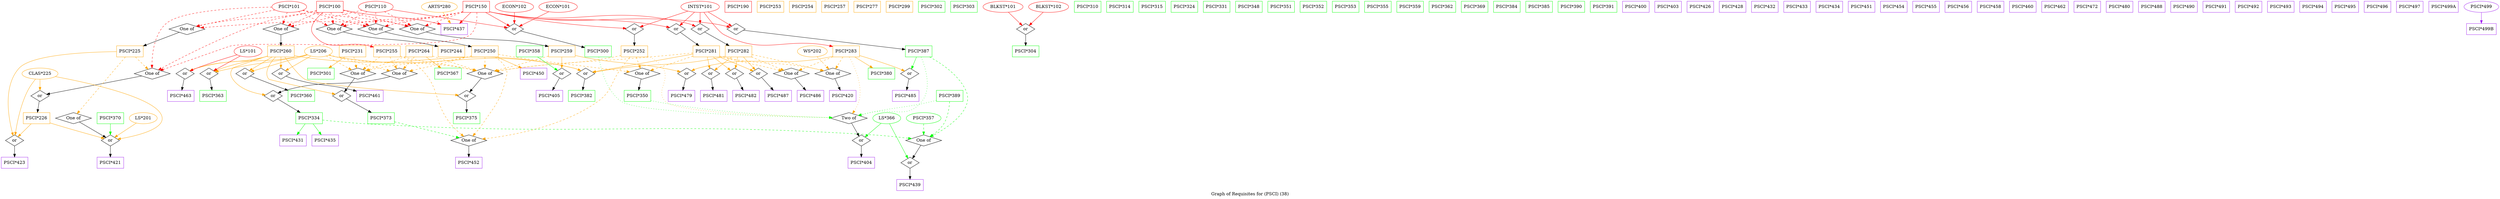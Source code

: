 strict digraph "" {
	graph [bb="0,0,7832.9,635",
		label="Graph of Requisites for (PSCI) (38)",
		lheight=0.21,
		lp="3916.4,11.5",
		lwidth=3.47
	];
	node [label="\N"];
	"PSCI*100"	[color=red,
		height=0.5,
		pos="958,617",
		shape=box,
		width=1.1944];
	of223	[height=0.5,
		label="One of",
		pos="657,545",
		shape=diamond,
		width=1.6085];
	"PSCI*100" -> of223	[color=red,
		pos="e,687.8,553.43 914.83,603.4 909.18,601.86 903.46,600.35 898,599 823.46,580.52 803.93,579.82 729,563 718.85,560.72 707.91,558.18 \
697.71,555.78",
		style=dashed];
	of224	[height=0.5,
		label="One of",
		pos="93,401",
		shape=diamond,
		width=1.6085];
	"PSCI*100" -> of224	[color=red,
		pos="e,116.84,411.59 914.94,602.91 909.28,601.45 903.52,600.1 898,599 762.82,572.13 724.65,592.38 590,563 411.12,523.97 205.31,446.38 \
126.28,415.32",
		style=dashed];
	of225	[height=0.5,
		label="One of",
		pos="1097,545",
		shape=diamond,
		width=1.6085];
	"PSCI*100" -> of225	[color=red,
		pos="e,1075.9,556.64 992,598.88 1014.8,587.38 1044.6,572.37 1066.7,561.28",
		style=dashed];
	of226	[height=0.5,
		label="One of",
		pos="963,545",
		shape=diamond,
		width=1.6085];
	"PSCI*100" -> of226	[color=red,
		pos="e,961.78,563.1 959.24,598.7 959.79,590.98 960.45,581.71 961.06,573.11",
		style=dashed];
	"PSCI*255"	[color=orange,
		height=0.5,
		pos="733,473",
		shape=box,
		width=1.1944];
	"PSCI*100" -> "PSCI*255"	[color=red,
		pos="e,733.86,491.31 914.76,603.65 909.13,602.07 903.43,600.49 898,599 837.7,582.48 807.44,605.95 762,563 745.08,547.01 738.02,521.04 \
735.08,501.28"];
	of227	[height=0.5,
		label="One of",
		pos="1231,545",
		shape=diamond,
		width=1.6085];
	"PSCI*100" -> of227	[color=red,
		pos="e,1201,553.69 1001.3,604.91 1053.4,591.53 1140.5,569.22 1191.1,556.23",
		style=dashed];
	of228	[height=0.5,
		label="One of",
		pos="829,545",
		shape=diamond,
		width=1.6085];
	"PSCI*100" -> of228	[color=red,
		pos="e,848.99,556.85 926.44,598.88 905.49,587.5 878.19,572.69 857.81,561.64",
		style=dashed];
	"PSCI*437"	[color=purple,
		height=0.5,
		pos="1350,545",
		shape=box,
		width=1.1944];
	"PSCI*100" -> "PSCI*437"	[color=red,
		pos="e,1306.8,560.79 1001.3,605.36 1011.3,603.08 1022,600.82 1032,599 1146.2,578.21 1179.9,589.01 1296.7,563.07"];
	"PSCI*225"	[color=orange,
		height=0.5,
		pos="525,473",
		shape=box,
		width=1.1944];
	of223 -> "PSCI*225"	[pos="e,557.18,491.07 636.66,533.22 617.96,523.3 589.65,508.29 566.22,495.86"];
	or389	[height=0.5,
		label=or,
		pos="114,329",
		shape=diamond,
		width=0.81703];
	of224 -> or389	[pos="e,109.68,344.39 97.765,384.12 100.42,375.25 103.79,364.03 106.77,354.11"];
	"PSCI*244"	[color=orange,
		height=0.5,
		pos="1244,473",
		shape=box,
		width=1.1944];
	of225 -> "PSCI*244"	[pos="e,1208.2,491.02 1118.7,533.67 1139.8,523.64 1172.4,508.09 1199.1,495.39"];
	"PSCI*250"	[color=orange,
		height=0.5,
		pos="963,473",
		shape=box,
		width=1.1944];
	of226 -> "PSCI*250"	[pos="e,963,491.1 963,526.7 963,518.98 963,509.71 963,501.11"];
	of231	[height=0.5,
		label="One of",
		pos="683,401",
		shape=diamond,
		width=1.6085];
	"PSCI*255" -> of231	[color=orange,
		pos="e,693.2,416.28 720.64,454.7 714.18,445.65 706.18,434.45 699.22,424.71",
		style=dashed];
	of229	[height=0.5,
		label="One of",
		pos="817,401",
		shape=diamond,
		width=1.6085];
	"PSCI*255" -> of229	[color=orange,
		pos="e,802.01,414.49 753.76,454.7 766.04,444.47 781.6,431.5 794.21,420.99",
		style=dashed];
	of232	[height=0.5,
		label="One of",
		pos="1359,401",
		shape=diamond,
		width=1.6085];
	"PSCI*255" -> of232	[color=orange,
		pos="e,1330.9,410.32 776.2,457 779.16,456.24 782.11,455.57 785,455 1006.7,411.58 1069,454.92 1292,419 1301.5,417.47 1311.6,415.24 1321,\
412.89",
		style=dashed];
	of237	[height=0.5,
		label="One of",
		pos="868,185",
		shape=diamond,
		width=1.6085];
	"PSCI*255" -> of237	[color=orange,
		pos="e,834.65,192.69 689.98,457.54 686.95,456.65 683.93,455.79 681,455 602.16,433.78 470.54,453.33 512,383 580.66,266.53 745.66,214.1 \
824.56,195.05",
		style=dashed];
	"PSCI*259"	[color=orange,
		height=0.5,
		pos="1668,473",
		shape=box,
		width=1.1944];
	of227 -> "PSCI*259"	[pos="e,1624.8,488.86 1259.5,535.86 1271.3,532.72 1285.3,529.33 1298,527 1434.8,502.02 1475.2,520.39 1615,490.97"];
	"PSCI*260"	[color=orange,
		height=0.5,
		pos="1140,473",
		shape=box,
		width=1.1944];
	of228 -> "PSCI*260"	[pos="e,1096.7,482.93 858.96,536.16 870.52,533.2 883.85,529.86 896,527 961.53,511.57 1037.3,495.36 1086.9,484.99"];
	"PSCI*225" -> of224	[color=orange,
		pos="e,122.62,409.79 481.94,458.31 477.26,457.08 472.55,455.94 468,455 335.2,427.52 298.54,442.62 165,419 154.36,417.12 142.94,414.64 \
132.4,412.16",
		style=dashed];
	of235	[height=0.5,
		label="One of",
		pos="379,257",
		shape=diamond,
		width=1.6085];
	"PSCI*225" -> of235	[color=orange,
		pos="e,372.49,273.03 481.87,458.61 437.2,444.53 373.42,423.79 370,419 341.08,378.55 356.63,316.72 368.85,282.66",
		style=dashed];
	or405	[height=0.5,
		label=or,
		pos="43,185",
		shape=diamond,
		width=0.81703];
	"PSCI*225" -> or405	[color=orange,
		pos="e,38.407,200.64 481.94,465.71 396.07,453.07 210.64,425.26 198,419 177.15,408.68 179.97,394.93 160,383 116.21,356.83 84.714,385.29 \
51,347 17.815,309.31 27.22,245.36 35.814,210.47"];
	"PSCI*226"	[color=orange,
		height=0.5,
		pos="114,257",
		shape=box,
		width=1.1944];
	or389 -> "PSCI*226"	[pos="e,114,275.1 114,310.7 114,302.98 114,293.71 114,285.11"];
	"PSCI*250" -> of231	[color=orange,
		pos="e,713.34,409.73 919.74,461.3 876.7,450.63 808.76,433.77 750,419 741.29,416.81 731.95,414.45 723.09,412.2",
		style=dashed];
	"PSCI*250" -> of229	[color=orange,
		pos="e,838.76,412.43 927.28,454.88 902.95,443.21 871.05,427.92 847.83,416.78",
		style=dashed];
	"PSCI*250" -> of232	[color=orange,
		pos="e,1329.8,410.01 1006.1,466.31 1069.1,457.69 1190.2,440.08 1292,419 1301.1,417.13 1310.7,414.84 1319.8,412.56",
		style=dashed];
	"PSCI*250" -> of237	[color=orange,
		pos="e,873.11,201.67 946.37,454.7 937.86,444.94 928.06,432.09 922,419 887.67,344.79 904.28,318.21 884,239 881.67,229.9 878.79,220.02 \
876.11,211.29",
		style=dashed];
	of230	[height=0.5,
		label="One of",
		pos="1761,401",
		shape=diamond,
		width=1.6085];
	"PSCI*250" -> of230	[color=orange,
		pos="e,1726.6,408.44 1006,465.37 1030.1,461.86 1060.6,457.72 1088,455 1339.7,429.94 1404.6,447.25 1656,419 1676,416.76 1697.9,413.35 \
1716.6,410.17",
		style=dashed];
	"PSCI*450"	[color=purple,
		height=0.5,
		pos="974,401",
		shape=box,
		width=1.1944];
	"PSCI*250" -> "PSCI*450"	[color=orange,
		pos="e,971.31,419.1 965.72,454.7 966.93,446.98 968.39,437.71 969.74,429.11"];
	or398	[height=0.5,
		label=or,
		pos="832,329",
		shape=diamond,
		width=0.81703];
	of231 -> or398	[pos="e,815.89,337.57 704.99,389.67 732.07,376.95 777.99,355.37 806.57,341.95"];
	or395	[height=0.5,
		label=or,
		pos="1022,329",
		shape=diamond,
		width=0.81703];
	of229 -> or395	[pos="e,1004.1,336.1 843.38,390.99 882.38,377.68 955.05,352.86 994.61,339.35"];
	or399	[height=0.5,
		label=or,
		pos="1202,329",
		shape=diamond,
		width=0.81703];
	of232 -> or399	[pos="e,1218.3,337.29 1336.2,389.85 1312.2,379.19 1273.5,361.93 1240,347 1236,345.21 1231.7,343.31 1227.6,341.46"];
	"PSCI*452"	[color=purple,
		height=0.5,
		pos="868,113",
		shape=box,
		width=1.1944];
	of237 -> "PSCI*452"	[pos="e,868,131.1 868,166.7 868,158.98 868,149.71 868,141.11"];
	"PSCI*259" -> of232	[color=orange,
		pos="e,1388.6,409.92 1625,457.47 1622,456.59 1618.9,455.76 1616,455 1532.8,433.6 1509.9,437.58 1426,419 1417.1,417.02 1407.5,414.71 1398.5,\
412.45",
		style=dashed];
	or409	[height=0.5,
		label=or,
		pos="2018,401",
		shape=diamond,
		width=0.81703];
	"PSCI*259" -> or409	[color=orange,
		pos="e,1995.7,405.56 1711.3,457.35 1714.2,456.51 1717.1,455.72 1720,455 1770.2,442.4 1919.6,417.81 1985.8,407.15"];
	or403	[height=0.5,
		label=or,
		pos="1618,401",
		shape=diamond,
		width=0.81703];
	"PSCI*259" -> or403	[color=orange,
		pos="e,1626.6,414.06 1655.6,454.7 1648.7,444.93 1639.9,432.66 1632.6,422.42"];
	"PSCI*260" -> or398	[color=orange,
		pos="e,855.55,332.57 1112.8,454.92 1097.7,445.01 1078.8,431.97 1063,419 1045.3,404.44 1045.9,394.38 1026,383 974.52,353.58 905.97,339.87 \
865.65,333.97"];
	"PSCI*260" -> or395	[color=orange,
		pos="e,1031.5,341.45 1125.8,454.87 1103.7,428.27 1061.2,377.17 1038,349.3"];
	"PSCI*260" -> or399	[color=orange,
		pos="e,1199.5,345.71 1154.7,454.85 1162.6,444.93 1171.9,431.89 1178,419 1187.6,398.69 1193.9,373.88 1197.6,355.62"];
	or396	[height=0.5,
		label=or,
		pos="1140,401",
		shape=diamond,
		width=0.81703];
	"PSCI*260" -> or396	[color=orange,
		pos="e,1140,419.1 1140,454.7 1140,446.98 1140,437.71 1140,429.11"];
	or397	[height=0.5,
		label=or,
		pos="1464,401",
		shape=diamond,
		width=0.81703];
	"PSCI*260" -> or397	[color=orange,
		pos="e,1448.8,409.91 1183.3,457.27 1186.2,456.45 1189.1,455.68 1192,455 1294.3,430.57 1325.1,448.75 1426,419 1430.5,417.68 1435.1,415.94 \
1439.6,414.07"];
	or400	[height=0.5,
		label=or,
		pos="1866,401",
		shape=diamond,
		width=0.81703];
	"PSCI*260" -> or400	[color=orange,
		pos="e,1851.3,410.09 1183.2,456.95 1186.2,456.21 1189.1,455.55 1192,455 1470.2,402.57 1552.9,485.91 1828,419 1832.6,417.87 1837.4,416.2 \
1841.9,414.34"];
	or407	[height=0.5,
		label=or,
		pos="1254,401",
		shape=diamond,
		width=0.81703];
	"PSCI*260" -> or407	[color=orange,
		pos="e,1239.9,410.65 1167.9,454.88 1187.3,442.95 1212.9,427.24 1231.1,416.05"];
	or408	[height=0.5,
		label=or,
		pos="1541,401",
		shape=diamond,
		width=0.81703];
	"PSCI*260" -> or408	[color=orange,
		pos="e,1525.8,409.87 1183.2,457.15 1186.2,456.36 1189.1,455.63 1192,455 1327.5,425.3 1368.1,455.11 1502,419 1506.8,417.7 1511.8,415.9 \
1516.6,413.95"];
	"PSCI*150"	[color=red,
		height=0.5,
		pos="1421,617",
		shape=box,
		width=1.1944];
	"PSCI*150" -> of223	[color=red,
		pos="e,691.4,552.47 1377.8,600.96 1374.8,600.21 1371.9,599.55 1369,599 1103.5,548.6 1030.6,592.63 762,563 742.02,560.8 720.05,557.39 \
701.39,554.21",
		style=dashed];
	"PSCI*150" -> of224	[color=red,
		pos="e,122.91,409.79 1422.9,598.83 1424.2,578.26 1422.7,544.4 1402,527 1362.5,493.74 524.19,497.91 473,491 406.61,482.04 216.04,433.81 \
132.75,412.33",
		style=dashed];
	"PSCI*150" -> of225	[color=red,
		pos="e,1126.2,553.92 1377.7,601.34 1374.8,600.5 1371.9,599.71 1369,599 1279.3,576.57 1254.5,582.39 1164,563 1155,561.06 1145.3,558.75 \
1136.2,556.47",
		style=dashed];
	"PSCI*150" -> of226	[color=red,
		pos="e,991.5,554.19 1377.8,601.12 1374.8,600.33 1371.9,599.62 1369,599 1220.8,567.28 1179.1,589.7 1030,563 1020.6,561.32 1010.6,559.05 \
1001.3,556.72",
		style=dashed];
	"PSCI*150" -> of227	[color=red,
		pos="e,1256.2,555.27 1377.9,600.12 1344,587.63 1297.4,570.47 1265.9,558.84",
		style=dashed];
	"PSCI*150" -> "PSCI*437"	[color=red,
		pos="e,1367.3,563.1 1403.4,598.7 1394.8,590.14 1384.1,579.66 1374.7,570.3"];
	or390	[height=0.5,
		label=or,
		pos="1772,545",
		shape=diamond,
		width=0.81703];
	"PSCI*150" -> or390	[color=red,
		pos="e,1748.9,548.97 1464.3,601.35 1467.2,600.51 1470.1,599.72 1473,599 1568.4,575.09 1683.4,557.89 1738.9,550.31"];
	or391	[height=0.5,
		label=or,
		pos="1958,545",
		shape=diamond,
		width=0.81703];
	"PSCI*150" -> or391	[color=red,
		pos="e,1934.7,548.74 1464.2,601.12 1467.2,600.33 1470.1,599.62 1473,599 1620.3,567.42 1660.3,579.59 1810,563 1849.4,558.63 1894.8,553.39 \
1924.7,549.9"];
	or392	[height=0.5,
		label=or,
		pos="2035,545",
		shape=diamond,
		width=0.81703];
	"PSCI*150" -> or392	[color=red,
		pos="e,2019.9,554.04 1464.2,600.99 1467.2,600.24 1470.1,599.56 1473,599 1701.7,554.46 1769.7,618.36 1996,563 2000.9,561.81 2005.9,560.06 \
2010.6,558.13"];
	or393	[height=0.5,
		label=or,
		pos="1544,545",
		shape=diamond,
		width=0.81703];
	"PSCI*150" -> or393	[color=red,
		pos="e,1529.5,554.28 1451.1,598.88 1472.5,586.7 1500.8,570.58 1520.5,559.36"];
	or401	[height=0.5,
		label=or,
		pos="2149,545",
		shape=diamond,
		width=0.81703];
	"PSCI*150" -> or401	[color=red,
		pos="e,2129.5,551.27 1464.2,600.96 1467.2,600.22 1470.1,599.55 1473,599 1735.4,549.09 1808.5,600.28 2073,563 2088.5,560.82 2105.5,557.14 \
2119.4,553.77"];
	"PSCI*252"	[color=orange,
		height=0.5,
		pos="1772,473",
		shape=box,
		width=1.1944];
	or390 -> "PSCI*252"	[pos="e,1772,491.1 1772,526.7 1772,518.98 1772,509.71 1772,501.11"];
	"PSCI*281"	[color=orange,
		height=0.5,
		pos="2081,473",
		shape=box,
		width=1.1944];
	or391 -> "PSCI*281"	[pos="e,2050.9,491.1 1972.6,535.7 1989.6,526 2018.5,509.57 2042.2,496.1"];
	"PSCI*282"	[color=orange,
		height=0.5,
		pos="2185,473",
		shape=box,
		width=1.1944];
	or392 -> "PSCI*282"	[pos="e,2148.5,491.04 2050.8,536.64 2071.6,526.91 2109.3,509.34 2139.4,495.28"];
	"PSCI*300"	[color=green,
		height=0.5,
		pos="1919,473",
		shape=box,
		width=1.1944];
	or393 -> "PSCI*300"	[pos="e,1875.9,482.04 1565.5,539.99 1623.1,529.23 1782.1,499.55 1865.8,483.92"];
	"PSCI*387"	[color=green,
		height=0.5,
		pos="2764,473",
		shape=box,
		width=1.1944];
	or401 -> "PSCI*387"	[pos="e,2720.9,478.91 2172.7,541.3 2262.6,531.07 2583.2,494.58 2710.9,480.04"];
	"PSCI*252" -> of232	[color=orange,
		pos="e,1387.8,410.17 1728.8,457.17 1725.8,456.37 1722.9,455.64 1720,455 1591.5,426.41 1555.4,443.24 1426,419 1416.7,417.26 1406.8,414.99 \
1397.6,412.68",
		style=dashed];
	"PSCI*252" -> of237	[color=orange,
		pos="e,918.54,187.33 1737.1,454.82 1722.1,445.92 1705.4,433.79 1694,419 1663,378.68 1694.8,343.97 1656,311 1546.2,217.64 1094.4,193.47 \
929.01,187.69",
		style=dashed];
	"PSCI*252" -> of230	[color=orange,
		pos="e,1763.6,418.62 1769.3,454.7 1768.1,446.87 1766.6,437.44 1765.2,428.73",
		style=dashed];
	of233	[height=0.5,
		label="Two of",
		pos="2623,257",
		shape=diamond,
		width=1.6341];
	"PSCI*252" -> of233	[color=orange,
		pos="e,2588.1,264.51 1815.1,462.89 1843.1,455.14 1879,441.57 1904,419 1944.3,382.66 1915.4,340.51 1961,311 2013,277.28 2456.4,281.96 \
2518,275 2537.8,272.76 2559.6,269.38 2578.2,266.23",
		style=dotted];
	"PSCI*281" -> of232	[color=orange,
		pos="e,1387.1,410.35 2037.8,464.42 2017.5,461.11 1993.1,457.43 1971,455 1729.7,428.44 1665.8,457.01 1426,419 1416.5,417.5 1406.4,415.27 \
1397,412.92",
		style=dashed];
	"PSCI*281" -> of230	[color=orange,
		pos="e,1790.6,409.8 2037.9,463.55 1987.5,453.52 1901.5,436 1828,419 1819.1,416.94 1809.5,414.59 1800.5,412.32",
		style=dashed];
	of234	[height=0.5,
		label="One of",
		pos="2488,401",
		shape=diamond,
		width=1.6085];
	"PSCI*281" -> of234	[color=orange,
		pos="e,2459.2,410.15 2124.2,457.18 2127.2,456.38 2130.1,455.64 2133,455 2258.9,426.83 2294.2,442.91 2421,419 2430.3,417.25 2440.2,414.98 \
2449.4,412.66",
		style=dashed];
	of238	[height=0.5,
		label="One of",
		pos="2354,401",
		shape=diamond,
		width=1.6085];
	"PSCI*281" -> of238	[color=orange,
		pos="e,2324,409.74 2124,457.61 2127.1,456.7 2130.1,455.82 2133,455 2200.7,436.06 2218.7,435.64 2287,419 2295.8,416.85 2305.3,414.49 2314.2,\
412.23",
		style=dashed];
	"PSCI*281" -> or400	[color=orange,
		pos="e,1884.3,407.95 2037.8,457.92 1994.8,443.94 1930.3,422.93 1893.8,411.05"];
	or410	[height=0.5,
		label=or,
		pos="2249,401",
		shape=diamond,
		width=0.81703];
	"PSCI*281" -> or410	[color=orange,
		pos="e,2232.7,409.19 2123.2,454.92 2148.5,444.64 2181.1,431.22 2210,419 2214.3,417.17 2218.9,415.2 2223.4,413.27"];
	or411	[height=0.5,
		label=or,
		pos="2095,401",
		shape=diamond,
		width=0.81703];
	"PSCI*281" -> or411	[color=orange,
		pos="e,2092,417.2 2084.5,454.7 2086.1,446.43 2088.1,436.38 2089.9,427.28"];
	or413	[height=0.5,
		label=or,
		pos="2172,401",
		shape=diamond,
		width=0.81703];
	"PSCI*281" -> or413	[color=orange,
		pos="e,2159.5,411.58 2103.5,454.7 2118.1,443.43 2137.1,428.85 2151.4,417.88"];
	"PSCI*282" -> of234	[color=orange,
		pos="e,2458,409.79 2228.1,462.68 2275.5,452.37 2353.8,435.06 2421,419 2429.8,416.89 2439.3,414.55 2448.2,412.29",
		style=dashed];
	"PSCI*282" -> of238	[color=orange,
		pos="e,2330.3,411.83 2226.3,454.88 2255.4,442.84 2293.8,426.94 2320.9,415.73",
		style=dashed];
	"PSCI*282" -> or400	[color=orange,
		pos="e,1888.4,405.5 2142,457.5 2139,456.61 2135.9,455.77 2133,455 2049.3,433.11 1948.9,415.43 1898.4,407.13"];
	"PSCI*282" -> or410	[color=orange,
		pos="e,2238.8,413.21 2200.8,454.7 2210.3,444.37 2222.2,431.26 2231.9,420.7"];
	"PSCI*282" -> or411	[color=orange,
		pos="e,2107.3,411.58 2162.8,454.7 2148.3,443.43 2129.5,428.85 2115.4,417.88"];
	"PSCI*282" -> or413	[color=orange,
		pos="e,2174.9,417.67 2181.8,454.7 2180.3,446.55 2178.4,436.66 2176.8,427.67"];
	"PSCI*300" -> of233	[color=green,
		pos="e,2588.1,264.49 1925,454.74 1939.1,414.11 1973.9,315.52 1980,311 2028.1,275.33 2458.5,281.8 2518,275 2537.8,272.74 2559.6,269.36 \
2578.2,266.21",
		style=dotted];
	"PSCI*387" -> of233	[color=green,
		pos="e,2652.8,265.97 2769.7,454.57 2779,422.17 2793.4,352.22 2759,311 2746.2,295.71 2697.9,279.21 2662.4,268.75",
		style=dotted];
	or412	[height=0.5,
		label=or,
		pos="2735,401",
		shape=diamond,
		width=0.81703];
	"PSCI*387" -> or412	[color=green,
		pos="e,2740.7,415.82 2756.8,454.7 2753.1,445.8 2748.6,434.84 2744.6,425.22"];
	of236	[height=0.5,
		label="One of",
		pos="2849,185",
		shape=diamond,
		width=1.6085];
	"PSCI*387" -> of236	[color=green,
		pos="e,2860.1,199.71 2794.6,454.83 2827.9,434.17 2879.4,396.05 2901,347 2922.2,298.86 2888.3,239.25 2866,207.8",
		style=dashed];
	"PSCI*190"	[color=red,
		height=0.5,
		pos="2158,617",
		shape=box,
		width=1.1944];
	or404	[height=0.5,
		label=or,
		pos="293,185",
		shape=diamond,
		width=0.81703];
	of235 -> or404	[pos="e,304.92,195.7 363.62,243.49 349.44,231.94 328.3,214.73 312.84,202.15"];
	"PSCI*423"	[color=purple,
		height=0.5,
		pos="43,113",
		shape=box,
		width=1.1944];
	or405 -> "PSCI*423"	[pos="e,43,131.1 43,166.7 43,158.98 43,149.71 43,141.11"];
	"PSCI*421"	[color=purple,
		height=0.5,
		pos="293,113",
		shape=box,
		width=1.1944];
	or404 -> "PSCI*421"	[pos="e,293,131.1 293,166.7 293,158.98 293,149.71 293,141.11"];
	"PSCI*101"	[color=red,
		height=0.5,
		pos="833,617",
		width=1.5526];
	"PSCI*101" -> of223	[color=red,
		pos="e,681.22,555.63 799.07,602.5 767.88,590.1 721.9,571.81 690.77,559.43",
		style=dashed];
	"PSCI*101" -> of224	[color=red,
		pos="e,106.98,414.9 777.94,613.42 666.11,607.66 416.21,591.89 336,563 245.13,530.27 154.69,456.86 114.55,421.62",
		style=dashed];
	"PSCI*101" -> of225	[color=red,
		pos="e,1067.2,553.89 874.83,604.91 924.92,591.63 1008.2,569.55 1057.3,556.53",
		style=dashed];
	"PSCI*101" -> of226	[color=red,
		pos="e,942.7,556.93 860.57,601.15 882.09,589.57 911.92,573.51 933.83,561.7",
		style=dashed];
	"PSCI*101" -> of227	[color=red,
		pos="e,1202.1,554.06 875.71,605.37 885.62,603.1 896.15,600.83 906,599 1019.8,577.85 1050.4,585.27 1164,563 1173.3,561.19 1183.1,558.88 \
1192.4,556.56",
		style=dashed];
	"PSCI*101" -> of228	[color=red,
		pos="e,829.98,563.1 832.01,598.7 831.57,590.98 831.04,581.71 830.55,573.11",
		style=dashed];
	"PSCI*226" -> or405	[color=orange,
		pos="e,53.945,196.79 96.449,238.7 85.743,228.14 72.081,214.67 61.249,203.99"];
	"PSCI*226" -> or404	[color=orange,
		pos="e,275.88,192.7 157.33,239.05 191.39,225.74 237.74,207.61 266.49,196.37"];
	"CLAS*225"	[color=orange,
		height=0.5,
		pos="265,401",
		width=1.6068];
	"CLAS*225" -> or389	[color=orange,
		pos="e,130.02,337.43 234.08,385.67 206.08,372.68 165.33,353.79 139.24,341.7"];
	"CLAS*225" -> or405	[color=orange,
		pos="e,41.27,202.13 221.27,388.96 167.04,375.09 81.066,352.44 76,347 41.638,310.1 38.992,247.42 40.648,212.14"];
	"CLAS*225" -> or404	[color=orange,
		pos="e,290.94,201.77 267.24,382.85 272.15,345.37 283.84,256 289.63,211.74"];
	"PSCI*231"	[color=orange,
		height=0.5,
		pos="629,473",
		shape=box,
		width=1.1944];
	"PSCI*231" -> of231	[color=orange,
		pos="e,672.34,415.82 642.35,454.7 649.5,445.43 658.38,433.91 666.02,424.01",
		style=dashed];
	"PSCI*301"	[color=green,
		height=0.5,
		pos="422,401",
		shape=box,
		width=1.1944];
	"PSCI*231" -> "PSCI*301"	[color=orange,
		pos="e,465.09,416.57 585.86,457.41 553.61,446.51 509.35,431.54 474.96,419.91"];
	"PSCI*373"	[color=green,
		height=0.5,
		pos="832,257",
		shape=box,
		width=1.1944];
	or398 -> "PSCI*373"	[pos="e,832,275.1 832,310.7 832,302.98 832,293.71 832,285.11"];
	"PSCI*110"	[color=red,
		height=0.5,
		pos="1097,617",
		width=1.5526];
	"PSCI*110" -> of225	[color=red,
		pos="e,1097,563.1 1097,598.7 1097,590.98 1097,581.71 1097,573.11",
		style=dashed];
	"PSCI*110" -> of226	[color=red,
		pos="e,983.62,556.77 1068.9,601.33 1046.5,589.63 1015.2,573.29 992.49,561.41",
		style=dashed];
	"PSCI*110" -> of227	[color=red,
		pos="e,1210.4,556.77 1125.1,601.33 1147.5,589.63 1178.8,573.29 1201.5,561.41",
		style=dashed];
	"PSCI*110" -> of228	[color=red,
		pos="e,858.96,553.83 1055.1,605.06 1004.2,591.75 918.75,569.44 868.77,556.39",
		style=dashed];
	"PSCI*110" -> or393	[color=red,
		pos="e,1521.8,549.48 1146.1,608.31 1238.2,593.89 1434.3,563.17 1511.7,551.06"];
	"PSCI*350"	[color=green,
		height=0.5,
		pos="1748,329",
		shape=box,
		width=1.1944];
	of230 -> "PSCI*350"	[pos="e,1751.2,347.12 1758,383.76 1756.5,375.87 1754.7,366.16 1753,357.18"];
	"PSCI*334"	[color=green,
		height=0.5,
		pos="2466,257",
		shape=box,
		width=1.1944];
	or395 -> "PSCI*334"	[pos="e,2423,258.65 1036.7,319.84 1043.6,316.45 1052,312.87 1060,311 1193.4,279.88 2172.3,262.61 2412.8,258.81"];
	"PSCI*350" -> of233	[color=green,
		pos="e,2588.6,264.55 1791.2,312.93 1794.1,312.19 1797.1,311.54 1800,311 2114.2,252.84 2200.3,308.58 2518,275 2538,272.89 2560,269.5 2578.6,\
266.3",
		style=dotted];
	"PSCI*375"	[color=green,
		height=0.5,
		pos="1202,257",
		shape=box,
		width=1.1944];
	or399 -> "PSCI*375"	[pos="e,1202,275.1 1202,310.7 1202,302.98 1202,293.71 1202,285.11"];
	or402	[height=0.5,
		label=or,
		pos="2658,185",
		shape=diamond,
		width=0.81703];
	of233 -> or402	[pos="e,2651.3,199.4 2630.4,241.15 2635.2,231.69 2641.4,219.24 2646.7,208.57"];
	"PSCI*404"	[color=purple,
		height=0.5,
		pos="2658,113",
		shape=box,
		width=1.1944];
	or402 -> "PSCI*404"	[pos="e,2658,131.1 2658,166.7 2658,158.98 2658,149.71 2658,141.11"];
	"INTST*101"	[color=red,
		height=0.5,
		pos="2035,617",
		width=1.7151];
	"INTST*101" -> or390	[color=red,
		pos="e,1791.4,551.16 1991,604.28 1937.1,589.95 1847.4,566.08 1801.3,553.81"];
	"INTST*101" -> or391	[color=red,
		pos="e,1969.3,556.29 2017.1,599.76 2005,588.77 1989.1,574.26 1976.8,563.08"];
	"INTST*101" -> or392	[color=red,
		pos="e,2035,563.1 2035,598.7 2035,590.98 2035,581.71 2035,573.11"];
	"INTST*101" -> or401	[color=red,
		pos="e,2134.9,554.67 2060.3,600.46 2080,588.35 2107.2,571.67 2126.2,559.97"];
	"PSCI*283"	[color=orange,
		height=0.5,
		pos="2531,473",
		shape=box,
		width=1.1944];
	"INTST*101" -> "PSCI*283"	[color=red,
		pos="e,2487.8,488.91 2047.1,598.97 2064.1,575.57 2094.9,535.41 2111,527 2253.9,452.49 2315.7,521.91 2478,490.89"];
	"PSCI*283" -> of233	[color=orange,
		pos="e,2621.1,274.53 2543.5,454.69 2559.8,431.37 2588.1,388.01 2604,347 2611.8,326.77 2616.7,302.65 2619.6,284.62",
		style=dotted];
	"PSCI*283" -> or409	[color=orange,
		pos="e,2033.2,409.98 2487.8,457.05 2484.8,456.28 2481.9,455.59 2479,455 2294.5,417.5 2239.5,465.22 2057,419 2052.2,417.77 2047.1,416.01 \
2042.4,414.07"];
	"PSCI*283" -> of234	[color=orange,
		pos="e,2496.8,416.28 2520.4,454.7 2514.9,445.74 2508.1,434.68 2502.1,425.01",
		style=dashed];
	"PSCI*283" -> of238	[color=orange,
		pos="e,2378.3,411.63 2487.7,454.88 2456.9,442.71 2416.2,426.61 2387.8,415.38",
		style=dashed];
	"PSCI*380"	[color=green,
		height=0.5,
		pos="2645,401",
		shape=box,
		width=1.1944];
	"PSCI*283" -> "PSCI*380"	[color=orange,
		pos="e,2617,419.19 2558.9,454.88 2573.8,445.72 2592.3,434.34 2608.4,424.48"];
	"PSCI*283" -> or412	[color=orange,
		pos="e,2719.3,409.51 2574.1,459.68 2607.9,449.68 2655.9,434.71 2697,419 2701.2,417.4 2705.6,415.59 2709.8,413.75"];
	"PSCI*479"	[color=purple,
		height=0.5,
		pos="2032,329",
		shape=box,
		width=1.1944];
	or409 -> "PSCI*479"	[pos="e,2028.6,347.13 2021,384.81 2022.7,376.75 2024.7,366.59 2026.6,357.22"];
	"PSCI*420"	[color=purple,
		height=0.5,
		pos="2552,329",
		shape=box,
		width=1.1944];
	of234 -> "PSCI*420"	[pos="e,2536.3,347.18 2500.3,386.5 2508.6,377.49 2519.7,365.36 2529.5,354.66"];
	"PSCI*486"	[color=purple,
		height=0.5,
		pos="2448,329",
		shape=box,
		width=1.1944];
	of238 -> "PSCI*486"	[pos="e,2425.1,347.03 2370.4,387.81 2383.2,378.29 2401.3,364.78 2416.8,353.22"];
	"PSCI*485"	[color=purple,
		height=0.5,
		pos="2707,329",
		shape=box,
		width=1.1944];
	or412 -> "PSCI*485"	[pos="e,2713.8,347.02 2729.5,386.17 2726.1,377.66 2721.6,366.46 2717.5,356.31"];
	"PSCI*253"	[color=orange,
		height=0.5,
		pos="2262,617",
		shape=box,
		width=1.1944];
	"PSCI*254"	[color=orange,
		height=0.5,
		pos="2366,617",
		shape=box,
		width=1.1944];
	"PSCI*257"	[color=orange,
		height=0.5,
		pos="2470,617",
		shape=box,
		width=1.1944];
	"PSCI*405"	[color=purple,
		height=0.5,
		pos="1604,329",
		shape=box,
		width=1.1944];
	or403 -> "PSCI*405"	[pos="e,1607.4,347.13 1615,384.81 1613.3,376.75 1611.3,366.59 1609.4,357.22"];
	"PSCI*360"	[color=green,
		height=0.5,
		pos="1112,329",
		shape=box,
		width=1.1944];
	or396 -> "PSCI*360"	[pos="e,1118.8,347.02 1134.5,386.17 1131.1,377.66 1126.6,366.46 1122.5,356.31"];
	"PSCI*363"	[color=green,
		height=0.5,
		pos="1396,329",
		shape=box,
		width=1.1944];
	or397 -> "PSCI*363"	[pos="e,1412.6,347.12 1453.4,389.06 1444.4,379.85 1431.3,366.33 1419.9,354.55"];
	"PSCI*382"	[color=green,
		height=0.5,
		pos="1852,329",
		shape=box,
		width=1.1944];
	or400 -> "PSCI*382"	[pos="e,1855.4,347.13 1863,384.81 1861.3,376.75 1859.3,366.59 1857.4,357.22"];
	"PSCI*461"	[color=purple,
		height=0.5,
		pos="1292,329",
		shape=box,
		width=1.1944];
	or407 -> "PSCI*461"	[pos="e,1282.6,347.24 1261,387.16 1265.7,378.49 1272.1,366.74 1277.8,356.15"];
	"PSCI*463"	[color=purple,
		height=0.5,
		pos="1500,329",
		shape=box,
		width=1.1944];
	or408 -> "PSCI*463"	[pos="e,1510,347.14 1533.7,387.49 1528.5,378.7 1521.5,366.63 1515.1,355.82"];
	"PSCI*431"	[color=purple,
		height=0.5,
		pos="2535,185",
		shape=box,
		width=1.1944];
	"PSCI*334" -> "PSCI*431"	[color=green,
		pos="e,2518.1,203.1 2483.1,238.7 2491.5,230.14 2501.8,219.66 2511,210.3"];
	"PSCI*435"	[color=purple,
		height=0.5,
		pos="2431,185",
		shape=box,
		width=1.1944];
	"PSCI*334" -> "PSCI*435"	[color=green,
		pos="e,2439.6,203.1 2457.3,238.7 2453.4,230.73 2448.5,221.1 2444.1,212.26"];
	"PSCI*334" -> of236	[color=green,
		pos="e,2814.1,192.17 2509.4,247.61 2523.9,244.84 2540.2,241.76 2555,239 2643.3,222.61 2746.6,204.15 2804.3,193.92",
		style=dashed];
	"PSCI*373" -> of237	[color=green,
		pos="e,860.42,200.74 840.9,238.7 845.4,229.95 850.92,219.21 855.81,209.7",
		style=dashed];
	"PSCI*264"	[color=orange,
		height=0.5,
		pos="837,473",
		shape=box,
		width=1.1944];
	"PSCI*264" -> of231	[color=orange,
		pos="e,705.51,412.23 799.33,454.88 773.39,443.08 739.3,427.59 714.74,416.43",
		style=dashed];
	"PSCI*264" -> of229	[color=orange,
		pos="e,821.48,417.67 832.06,454.7 829.7,446.46 826.84,436.45 824.25,427.37",
		style=dashed];
	"PSCI*264" -> of232	[color=orange,
		pos="e,1330.5,410.26 880.25,461.06 890.29,458.8 900.98,456.62 911,455 1078.9,427.9 1124.4,448 1292,419 1301.4,417.38 1311.4,415.13 1320.7,\
412.8",
		style=dashed];
	"PSCI*367"	[color=green,
		height=0.5,
		pos="564,401",
		shape=box,
		width=1.1944];
	"PSCI*264" -> "PSCI*367"	[color=orange,
		pos="e,607.02,416.46 793.98,457.54 790.95,456.65 787.93,455.79 785,455 713.88,435.86 691.94,438.68 616.95,419.09"];
	"PSCI*277"	[color=orange,
		height=0.5,
		pos="2574,617",
		shape=box,
		width=1.1944];
	"PSCI*481"	[color=purple,
		height=0.5,
		pos="2344,329",
		shape=box,
		width=1.1944];
	or410 -> "PSCI*481"	[pos="e,2320.8,347.07 2261.8,390.56 2274.8,381 2295.3,365.86 2312.6,353.1"];
	"PSCI*482"	[color=purple,
		height=0.5,
		pos="2136,329",
		shape=box,
		width=1.1944];
	or411 -> "PSCI*482"	[pos="e,2126,347.14 2102.3,387.49 2107.5,378.7 2114.5,366.63 2120.9,355.82"];
	"PSCI*487"	[color=purple,
		height=0.5,
		pos="2240,329",
		shape=box,
		width=1.1944];
	or413 -> "PSCI*487"	[pos="e,2223.4,347.12 2182.6,389.06 2191.6,379.85 2204.7,366.33 2216.1,354.55"];
	"PSCI*299"	[color=orange,
		height=0.5,
		pos="2678,617",
		shape=box,
		width=1.1944];
	"ECON*101"	[color=red,
		height=0.5,
		pos="1685,617",
		width=1.7151];
	"ECON*101" -> or393	[color=red,
		pos="e,1559.5,553.69 1655.1,601.15 1629.4,588.39 1592.7,570.19 1568.7,558.24"];
	"ECON*102"	[color=red,
		height=0.5,
		pos="1544,617",
		width=1.7151];
	"ECON*102" -> or393	[color=red,
		pos="e,1544,563.1 1544,598.7 1544,590.98 1544,581.71 1544,573.11"];
	"PSCI*302"	[color=green,
		height=0.5,
		pos="2782,617",
		shape=box,
		width=1.1944];
	"PSCI*303"	[color=green,
		height=0.5,
		pos="2886,617",
		shape=box,
		width=1.1944];
	"PSCI*304"	[color=green,
		height=0.5,
		pos="3084,473",
		shape=box,
		width=1.1944];
	or394	[height=0.5,
		label=or,
		pos="3084,545",
		shape=diamond,
		width=0.81703];
	or394 -> "PSCI*304"	[pos="e,3084,491.1 3084,526.7 3084,518.98 3084,509.71 3084,501.11"];
	"BLKST*101"	[color=red,
		height=0.5,
		pos="3011,617",
		width=1.7873];
	"BLKST*101" -> or394	[color=red,
		pos="e,3072.9,556.6 3028.3,599.41 3039.5,588.64 3054.2,574.61 3065.6,563.63"];
	"BLKST*102"	[color=red,
		height=0.5,
		pos="3158,617",
		width=1.7873];
	"BLKST*102" -> or394	[color=red,
		pos="e,3095.2,556.6 3140.5,599.41 3129.1,588.64 3114.2,574.61 3102.6,563.63"];
	"PSCI*310"	[color=green,
		height=0.5,
		pos="3283,617",
		shape=box,
		width=1.1944];
	"PSCI*314"	[color=green,
		height=0.5,
		pos="3387,617",
		shape=box,
		width=1.1944];
	"PSCI*315"	[color=green,
		height=0.5,
		pos="3491,617",
		shape=box,
		width=1.1944];
	"PSCI*324"	[color=green,
		height=0.5,
		pos="3595,617",
		shape=box,
		width=1.1944];
	"PSCI*331"	[color=green,
		height=0.5,
		pos="3699,617",
		shape=box,
		width=1.1944];
	or406	[height=0.5,
		label=or,
		pos="2805,113",
		shape=diamond,
		width=0.81703];
	of236 -> or406	[pos="e,2812.9,126.61 2839.9,169.5 2833.7,159.61 2825.3,146.35 2818.4,135.28"];
	"PSCI*439"	[color=purple,
		height=0.5,
		pos="2805,41",
		shape=box,
		width=1.1944];
	or406 -> "PSCI*439"	[pos="e,2805,59.104 2805,94.697 2805,86.983 2805,77.712 2805,69.112"];
	"LS*206"	[color=orange,
		height=0.5,
		pos="1350,473",
		width=1.2457];
	"LS*206" -> of231	[color=orange,
		pos="e,711.12,410.35 1317.8,460.47 1310.7,458.33 1303.1,456.34 1296,455 1057,410.17 990.2,457.06 750,419 740.51,417.5 730.41,415.27 721,\
412.92",
		style=dashed];
	"LS*206" -> of229	[color=orange,
		pos="e,851.92,408.23 1317.4,460.55 1310.4,458.43 1303,456.43 1296,455 1132.4,421.75 1087.6,440.36 922,419 902.22,416.45 880.44,413.03 \
861.87,409.92",
		style=dashed];
	"LS*206" -> of232	[color=orange,
		pos="e,1356.9,418.62 1352.2,454.7 1353.2,446.87 1354.4,437.44 1355.6,428.73",
		style=dashed];
	"LS*206" -> or396	[color=orange,
		pos="e,1158.2,408.06 1316.7,460.91 1275.5,447.18 1206.1,424.04 1167.7,411.23"];
	"LS*206" -> or397	[color=orange,
		pos="e,1450.1,410.54 1373.6,457.5 1393.6,445.26 1421.9,427.86 1441.5,415.82"];
	"LS*206" -> or400	[color=orange,
		pos="e,1851.3,409.99 1382.5,460.49 1389.5,458.37 1397,456.39 1404,455 1589.5,418.38 1644.9,466.28 1828,419 1832.6,417.81 1837.4,416.1 \
1841.9,414.23"];
	"LS*206" -> or407	[color=orange,
		pos="e,1266.8,411.36 1329.2,456.81 1313.2,445.14 1291.1,429.09 1275.1,417.37"];
	"LS*206" -> or408	[color=orange,
		pos="e,1524.8,409.39 1383.8,461.04 1414.8,450.79 1461.8,434.75 1502,419 1506.4,417.29 1511,415.38 1515.4,413.47"];
	"PSCI*348"	[color=green,
		height=0.5,
		pos="3803,617",
		shape=box,
		width=1.1944];
	"PSCI*351"	[color=green,
		height=0.5,
		pos="3907,617",
		shape=box,
		width=1.1944];
	"PSCI*352"	[color=green,
		height=0.5,
		pos="4011,617",
		shape=box,
		width=1.1944];
	"PSCI*353"	[color=green,
		height=0.5,
		pos="4115,617",
		shape=box,
		width=1.1944];
	"PSCI*355"	[color=green,
		height=0.5,
		pos="4219,617",
		shape=box,
		width=1.1944];
	"PSCI*358"	[color=green,
		height=0.5,
		pos="1564,473",
		shape=box,
		width=1.1944];
	"PSCI*358" -> or403	[color=green,
		pos="e,1609,413.63 1577.3,454.7 1585.1,444.7 1594.8,432.09 1602.8,421.72"];
	"PSCI*359"	[color=green,
		height=0.5,
		pos="4323,617",
		shape=box,
		width=1.1944];
	"PSCI*362"	[color=green,
		height=0.5,
		pos="4427,617",
		shape=box,
		width=1.1944];
	"LS*101"	[color=red,
		height=0.5,
		pos="1458,473",
		width=1.2457];
	"LS*101" -> or397	[color=red,
		pos="e,1462.6,418.62 1459.5,454.7 1460.2,446.87 1461,437.44 1461.7,428.73"];
	"LS*101" -> or408	[color=red,
		pos="e,1529,412.09 1476.4,456.46 1489.7,445.26 1507.6,430.15 1521.2,418.68"];
	"PSCI*369"	[color=green,
		height=0.5,
		pos="4531,617",
		shape=box,
		width=1.1944];
	"PSCI*370"	[color=green,
		height=0.5,
		pos="498,257",
		shape=box,
		width=1.1944];
	"PSCI*370" -> or404	[color=green,
		pos="e,311.02,192.15 454.52,241.15 414.16,227.37 355.26,207.26 320.86,195.51"];
	"PSCI*384"	[color=green,
		height=0.5,
		pos="4635,617",
		shape=box,
		width=1.1944];
	"PSCI*385"	[color=green,
		height=0.5,
		pos="4739,617",
		shape=box,
		width=1.1944];
	"PSCI*389"	[color=green,
		height=0.5,
		pos="2849,329",
		shape=box,
		width=1.1944];
	"PSCI*389" -> of233	[color=green,
		pos="e,2650.6,266.54 2806,314.67 2763.8,301.61 2700.3,281.93 2660.2,269.53",
		style=dotted];
	"PSCI*389" -> of236	[color=green,
		pos="e,2849,203.19 2849,310.87 2849,286.67 2849,242.21 2849,213.39",
		style=dashed];
	"PSCI*390"	[color=green,
		height=0.5,
		pos="4843,617",
		shape=box,
		width=1.1944];
	"PSCI*391"	[color=green,
		height=0.5,
		pos="4947,617",
		shape=box,
		width=1.1944];
	"PSCI*400"	[color=purple,
		height=0.5,
		pos="5051,617",
		shape=box,
		width=1.1944];
	"PSCI*403"	[color=purple,
		height=0.5,
		pos="5155,617",
		shape=box,
		width=1.1944];
	"LS*366"	[color=green,
		height=0.5,
		pos="2754,257",
		width=1.2457];
	"LS*366" -> or402	[color=green,
		pos="e,2670.8,195.36 2733.2,240.81 2717.2,229.14 2695.1,213.09 2679.1,201.37"];
	"LS*366" -> or406	[color=green,
		pos="e,2798.7,127.35 2758.7,239.09 2763.9,221.05 2772.8,191.74 2782,167 2785.8,156.92 2790.4,145.99 2794.5,136.69"];
	"WS*202"	[color=orange,
		height=0.5,
		pos="2422,473",
		width=1.336];
	"WS*202" -> of234	[color=orange,
		pos="e,2475.4,415.33 2437.3,455.76 2446.5,445.98 2458.4,433.42 2468.3,422.9",
		style=dashed];
	"LS*201"	[color=orange,
		height=0.5,
		pos="220,257",
		width=1.2457];
	"LS*201" -> or404	[color=orange,
		pos="e,282.16,196.4 236.56,240.12 247.91,229.23 262.97,214.8 274.67,203.57"];
	"PSCI*426"	[color=purple,
		height=0.5,
		pos="5259,617",
		shape=box,
		width=1.1944];
	"PSCI*428"	[color=purple,
		height=0.5,
		pos="5363,617",
		shape=box,
		width=1.1944];
	"PSCI*432"	[color=purple,
		height=0.5,
		pos="5467,617",
		shape=box,
		width=1.1944];
	"PSCI*433"	[color=purple,
		height=0.5,
		pos="5571,617",
		shape=box,
		width=1.1944];
	"PSCI*434"	[color=purple,
		height=0.5,
		pos="5675,617",
		shape=box,
		width=1.1944];
	"ARTS*280"	[color=orange,
		height=0.5,
		pos="1302,617",
		width=1.6068];
	"ARTS*280" -> "PSCI*437"	[color=orange,
		pos="e,1338.2,563.28 1313.6,599.05 1319.3,590.84 1326.1,580.79 1332.4,571.66"];
	"PSCI*357"	[color=green,
		height=0.5,
		pos="3004,257",
		width=1.5526];
	"PSCI*357" -> of236	[color=green,
		pos="e,2871.4,196.12 2973,242 2946.3,229.92 2907.8,212.54 2880.8,200.36",
		style=dashed];
	"PSCI*451"	[color=purple,
		height=0.5,
		pos="5779,617",
		shape=box,
		width=1.1944];
	"PSCI*454"	[color=purple,
		height=0.5,
		pos="5883,617",
		shape=box,
		width=1.1944];
	"PSCI*455"	[color=purple,
		height=0.5,
		pos="5987,617",
		shape=box,
		width=1.1944];
	"PSCI*456"	[color=purple,
		height=0.5,
		pos="6091,617",
		shape=box,
		width=1.1944];
	"PSCI*458"	[color=purple,
		height=0.5,
		pos="6195,617",
		shape=box,
		width=1.1944];
	"PSCI*460"	[color=purple,
		height=0.5,
		pos="6299,617",
		shape=box,
		width=1.1944];
	"PSCI*462"	[color=purple,
		height=0.5,
		pos="6403,617",
		shape=box,
		width=1.1944];
	"PSCI*472"	[color=purple,
		height=0.5,
		pos="6507,617",
		shape=box,
		width=1.1944];
	"PSCI*480"	[color=purple,
		height=0.5,
		pos="6611,617",
		shape=box,
		width=1.1944];
	"PSCI*488"	[color=purple,
		height=0.5,
		pos="6715,617",
		shape=box,
		width=1.1944];
	"PSCI*490"	[color=purple,
		height=0.5,
		pos="6819,617",
		shape=box,
		width=1.1944];
	"PSCI*491"	[color=purple,
		height=0.5,
		pos="6923,617",
		shape=box,
		width=1.1944];
	"PSCI*492"	[color=purple,
		height=0.5,
		pos="7027,617",
		shape=box,
		width=1.1944];
	"PSCI*493"	[color=purple,
		height=0.5,
		pos="7131,617",
		shape=box,
		width=1.1944];
	"PSCI*494"	[color=purple,
		height=0.5,
		pos="7235,617",
		shape=box,
		width=1.1944];
	"PSCI*495"	[color=purple,
		height=0.5,
		pos="7339,617",
		shape=box,
		width=1.1944];
	"PSCI*496"	[color=purple,
		height=0.5,
		pos="7443,617",
		shape=box,
		width=1.1944];
	"PSCI*497"	[color=purple,
		height=0.5,
		pos="7547,617",
		shape=box,
		width=1.1944];
	"PSCI*499A"	[color=purple,
		height=0.5,
		pos="7656,617",
		shape=box,
		width=1.3194];
	"PSCI*499B"	[color=purple,
		height=0.5,
		pos="7777,545",
		shape=box,
		width=1.3333];
	"PSCI*499"	[color=purple,
		height=0.5,
		pos="7777,617",
		width=1.5526];
	"PSCI*499" -> "PSCI*499B"	[color=purple,
		pos="e,7777,563.1 7777,598.7 7777,590.98 7777,581.71 7777,573.11"];
}
